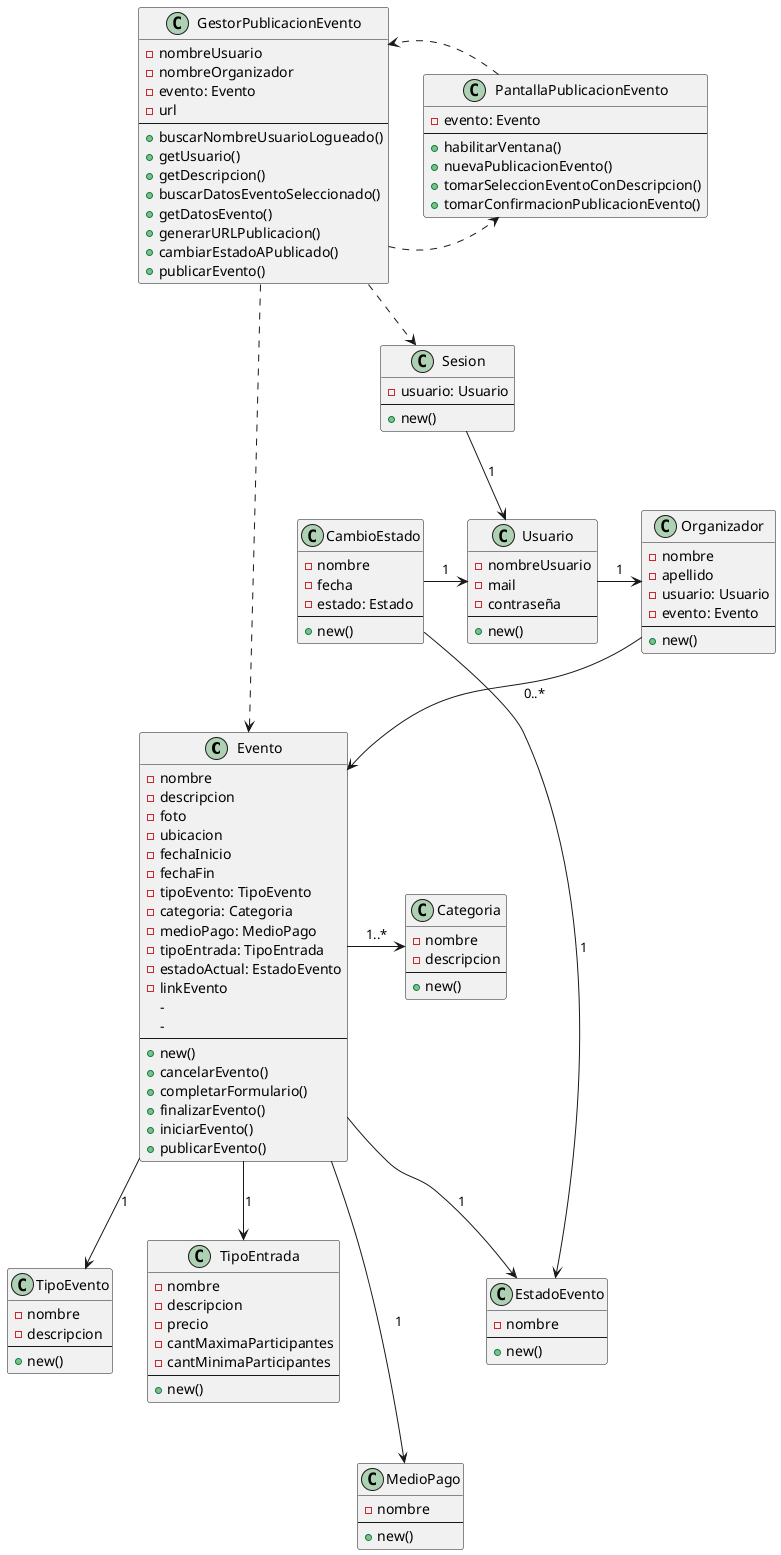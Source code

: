 @startuml

class Evento{
    -nombre
    -descripcion
    -foto
    -ubicacion
    -fechaInicio
    -fechaFin
    -tipoEvento: TipoEvento
    -categoria: Categoria
    -medioPago: MedioPago
    -tipoEntrada: TipoEntrada
    -estadoActual: EstadoEvento
    -linkEvento
    -
    -
    --
    +new()
    +cancelarEvento()
    +completarFormulario()
    +finalizarEvento()
    +iniciarEvento()
    +publicarEvento()
}

Evento -> Categoria: 1..*
Evento --> TipoEvento: 1
Evento --> TipoEntrada: 1
Evento ---> MedioPago: 1
Evento --> EstadoEvento: 1

class TipoEntrada{
    -nombre
    -descripcion
    -precio
    -cantMaximaParticipantes
    -cantMinimaParticipantes
    --
    +new()
}

class Categoria{
    -nombre
    -descripcion
    --
    +new()
}

class MedioPago{
    -nombre
    --
    +new()
}

class TipoEvento{
    -nombre
    -descripcion
    --
    +new()
}

class EstadoEvento{
    -nombre
    --
    +new()
}

class CambioEstado{
    -nombre
    -fecha
    -estado: Estado
    --
    +new()
}

class Sesion{
    -usuario: Usuario
    --
    +new()
}

Sesion --> Usuario: 1

class Usuario{
    -nombreUsuario
    -mail
    -contraseña
    --
    +new()
}

class Organizador{
    -nombre
    -apellido
    -usuario: Usuario
    -evento: Evento
    --
    +new()
}

Usuario -> Organizador: 1
Organizador --> Evento: 0..*

CambioEstado --> EstadoEvento: 1
CambioEstado -> Usuario: 1

class PantallaPublicacionEvento{
    -evento: Evento
    --
    +habilitarVentana()
    +nuevaPublicacionEvento()
    +tomarSeleccionEventoConDescripcion()
    +tomarConfirmacionPublicacionEvento()
}

class GestorPublicacionEvento{
    -nombreUsuario
    -nombreOrganizador
    -evento: Evento
    -url
    --
    +buscarNombreUsuarioLogueado()
    +getUsuario()
    +getDescripcion()
    +buscarDatosEventoSeleccionado()
    +getDatosEvento()
    +generarURLPublicacion()
    +cambiarEstadoAPublicado()
    +publicarEvento()
}

GestorPublicacionEvento .> PantallaPublicacionEvento
PantallaPublicacionEvento .> GestorPublicacionEvento
GestorPublicacionEvento ..> Evento
GestorPublicacionEvento ..> Sesion

@enduml